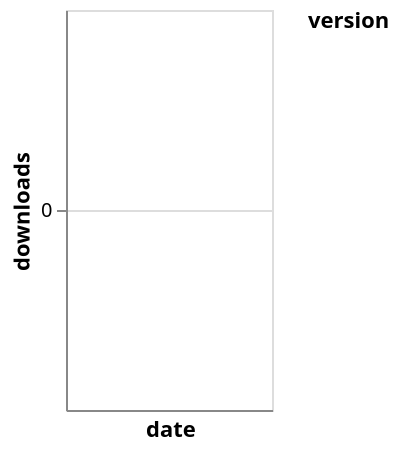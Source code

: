 {
  "$schema":"https://vega.github.io/schema/vega-lite/v5.json",
  "description": "Downloads of various versions of a bioconda package.",
  "data":{
    "values":[]
  },
  "width":"container",
  "mark":{
    "type":"line",
    "point":{
      "filled":true
    }
  },
  "encoding":{
    "x":{
      "field":"date",
      "type":"temporal",
      "timeUnit":"yearmonthdate",
      "title":"date",
      "axis":{
        "labelAngle":-15
      }
    },
    "y":{
      "field":"delta",
      "type":"quantitative",
      "title":"downloads"
    },
    "color":{
      "field":"version",
      "type":"nominal"
    },
    "tooltip":{
      "field":"delta"
    }
  }
}